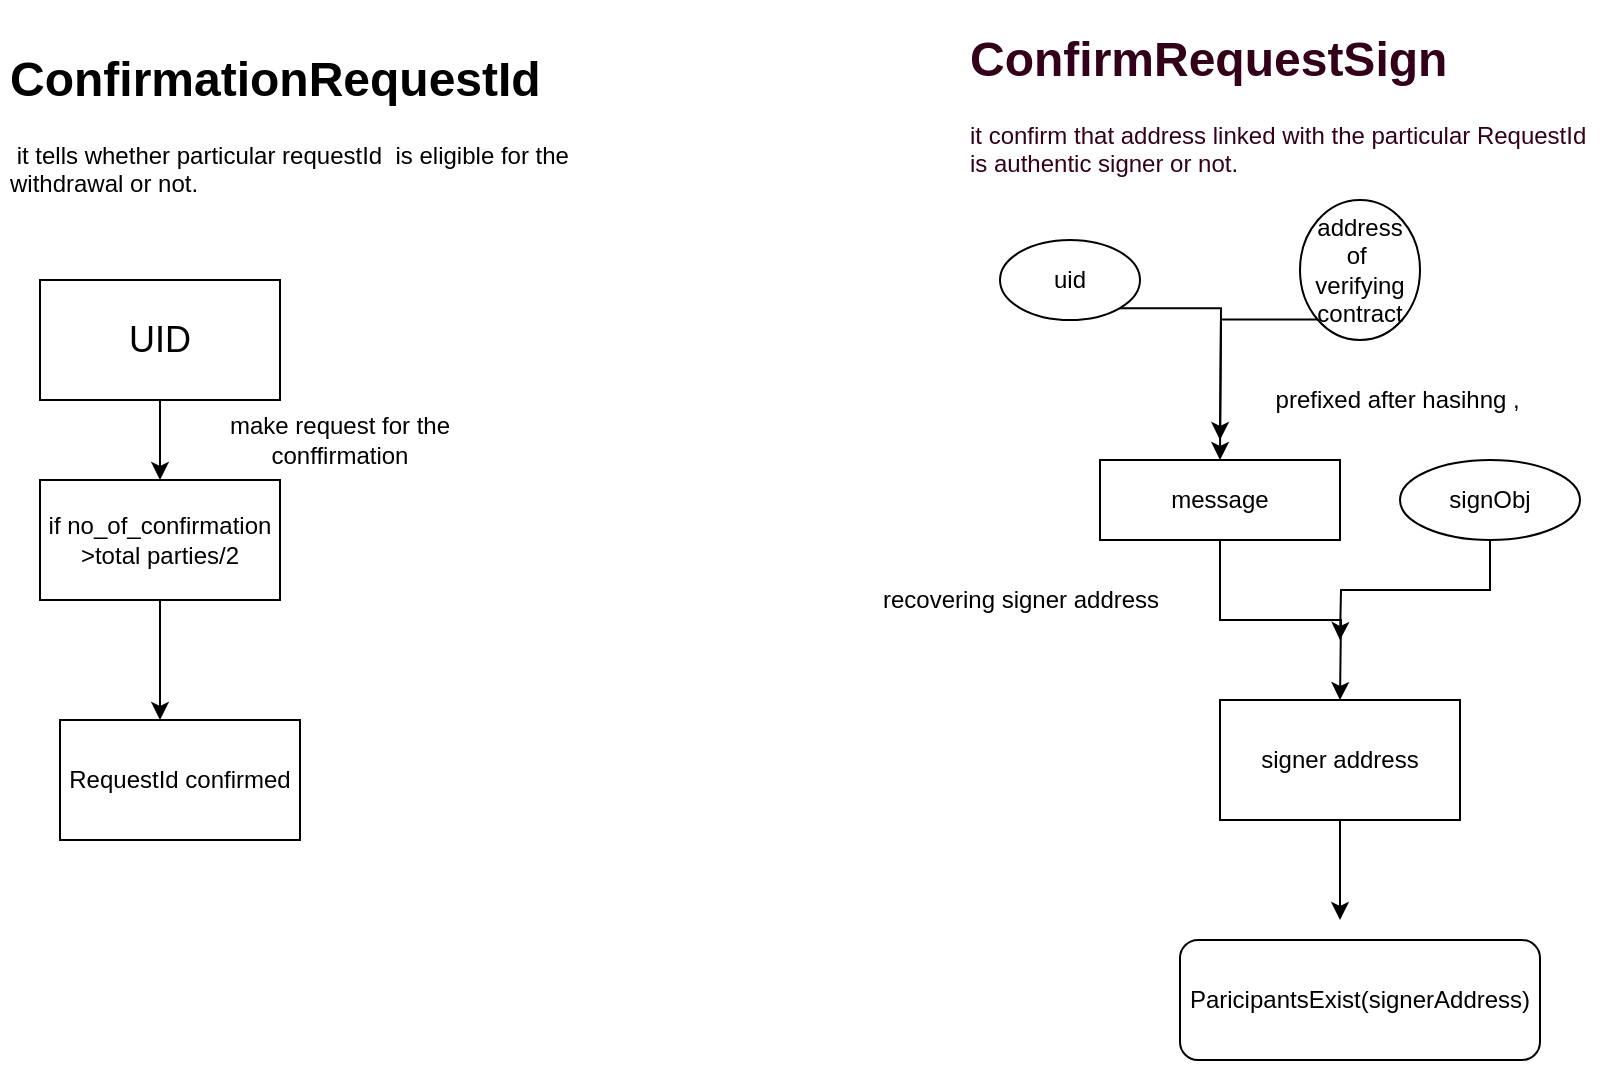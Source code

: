 <mxfile version="13.7.3" type="github">
  <diagram id="Wnkljl2RLjYRHgIXgYMI" name="Page-1">
    <mxGraphModel dx="868" dy="450" grid="1" gridSize="10" guides="1" tooltips="1" connect="1" arrows="1" fold="1" page="1" pageScale="1" pageWidth="827" pageHeight="1169" math="0" shadow="0">
      <root>
        <mxCell id="0" />
        <mxCell id="1" parent="0" />
        <mxCell id="WsqEyoBrwd8BU_Ynn5J1-3" value="&lt;h1&gt;ConfirmationRequestId&lt;/h1&gt;&lt;p&gt;&amp;nbsp;it tells whether particular requestId&amp;nbsp; is eligible for the withdrawal or not.&lt;/p&gt;" style="text;html=1;strokeColor=none;fillColor=none;spacing=5;spacingTop=-20;whiteSpace=wrap;overflow=hidden;rounded=0;" parent="1" vertex="1">
          <mxGeometry x="10" y="20" width="310" height="120" as="geometry" />
        </mxCell>
        <mxCell id="WsqEyoBrwd8BU_Ynn5J1-8" style="edgeStyle=orthogonalEdgeStyle;rounded=0;orthogonalLoop=1;jettySize=auto;html=1;exitX=0.5;exitY=1;exitDx=0;exitDy=0;" parent="1" source="WsqEyoBrwd8BU_Ynn5J1-4" edge="1">
          <mxGeometry relative="1" as="geometry">
            <mxPoint x="90" y="240" as="targetPoint" />
          </mxGeometry>
        </mxCell>
        <mxCell id="WsqEyoBrwd8BU_Ynn5J1-4" value="" style="rounded=0;whiteSpace=wrap;html=1;" parent="1" vertex="1">
          <mxGeometry x="30" y="140" width="120" height="60" as="geometry" />
        </mxCell>
        <mxCell id="WsqEyoBrwd8BU_Ynn5J1-5" value="&lt;font style=&quot;font-size: 18px&quot;&gt;UID&lt;/font&gt;" style="text;html=1;strokeColor=none;fillColor=none;align=center;verticalAlign=middle;whiteSpace=wrap;rounded=0;" parent="1" vertex="1">
          <mxGeometry x="70" y="160" width="40" height="20" as="geometry" />
        </mxCell>
        <mxCell id="WsqEyoBrwd8BU_Ynn5J1-16" style="edgeStyle=orthogonalEdgeStyle;rounded=0;orthogonalLoop=1;jettySize=auto;html=1;exitX=0.5;exitY=1;exitDx=0;exitDy=0;" parent="1" source="WsqEyoBrwd8BU_Ynn5J1-9" edge="1">
          <mxGeometry relative="1" as="geometry">
            <mxPoint x="90" y="360" as="targetPoint" />
          </mxGeometry>
        </mxCell>
        <mxCell id="WsqEyoBrwd8BU_Ynn5J1-9" value="if no_of_confirmation&lt;br&gt;&amp;gt;total parties/2" style="rounded=0;whiteSpace=wrap;html=1;" parent="1" vertex="1">
          <mxGeometry x="30" y="240" width="120" height="60" as="geometry" />
        </mxCell>
        <mxCell id="WsqEyoBrwd8BU_Ynn5J1-14" value="make request for the conffirmation" style="text;html=1;strokeColor=none;fillColor=none;align=center;verticalAlign=middle;whiteSpace=wrap;rounded=0;" parent="1" vertex="1">
          <mxGeometry x="120" y="210" width="120" height="20" as="geometry" />
        </mxCell>
        <mxCell id="WsqEyoBrwd8BU_Ynn5J1-17" value="RequestId confirmed" style="rounded=0;whiteSpace=wrap;html=1;" parent="1" vertex="1">
          <mxGeometry x="40" y="360" width="120" height="60" as="geometry" />
        </mxCell>
        <mxCell id="WsqEyoBrwd8BU_Ynn5J1-18" value="&lt;h1&gt;&lt;font color=&quot;#33001a&quot;&gt;ConfirmRequestSign&lt;/font&gt;&lt;/h1&gt;&lt;p&gt;&lt;font color=&quot;#33001a&quot;&gt;it confirm that address linked with the particular RequestId is authentic signer or not.&lt;/font&gt;&lt;/p&gt;" style="text;html=1;strokeColor=none;fillColor=none;spacing=5;spacingTop=-20;whiteSpace=wrap;overflow=hidden;rounded=0;" parent="1" vertex="1">
          <mxGeometry x="490" y="10" width="320" height="120" as="geometry" />
        </mxCell>
        <mxCell id="WsqEyoBrwd8BU_Ynn5J1-27" style="edgeStyle=orthogonalEdgeStyle;rounded=0;orthogonalLoop=1;jettySize=auto;html=1;exitX=1;exitY=1;exitDx=0;exitDy=0;" parent="1" source="WsqEyoBrwd8BU_Ynn5J1-20" edge="1">
          <mxGeometry relative="1" as="geometry">
            <mxPoint x="620" y="230" as="targetPoint" />
          </mxGeometry>
        </mxCell>
        <mxCell id="WsqEyoBrwd8BU_Ynn5J1-20" value="uid" style="ellipse;whiteSpace=wrap;html=1;" parent="1" vertex="1">
          <mxGeometry x="510" y="120" width="70" height="40" as="geometry" />
        </mxCell>
        <mxCell id="WsqEyoBrwd8BU_Ynn5J1-28" style="edgeStyle=orthogonalEdgeStyle;rounded=0;orthogonalLoop=1;jettySize=auto;html=1;exitX=0;exitY=1;exitDx=0;exitDy=0;" parent="1" source="WsqEyoBrwd8BU_Ynn5J1-21" edge="1">
          <mxGeometry relative="1" as="geometry">
            <mxPoint x="620" y="220" as="targetPoint" />
          </mxGeometry>
        </mxCell>
        <mxCell id="WsqEyoBrwd8BU_Ynn5J1-21" value="address of&amp;nbsp; verifying contract" style="ellipse;whiteSpace=wrap;html=1;" parent="1" vertex="1">
          <mxGeometry x="660" y="100" width="60" height="70" as="geometry" />
        </mxCell>
        <mxCell id="WsqEyoBrwd8BU_Ynn5J1-38" style="edgeStyle=orthogonalEdgeStyle;rounded=0;orthogonalLoop=1;jettySize=auto;html=1;exitX=0.5;exitY=1;exitDx=0;exitDy=0;" parent="1" source="WsqEyoBrwd8BU_Ynn5J1-22" edge="1">
          <mxGeometry relative="1" as="geometry">
            <mxPoint x="680" y="350" as="targetPoint" />
          </mxGeometry>
        </mxCell>
        <mxCell id="WsqEyoBrwd8BU_Ynn5J1-22" value="message" style="rounded=0;whiteSpace=wrap;html=1;" parent="1" vertex="1">
          <mxGeometry x="560" y="230" width="120" height="40" as="geometry" />
        </mxCell>
        <mxCell id="WsqEyoBrwd8BU_Ynn5J1-35" value="prefixed after hasihng ,&amp;nbsp;" style="text;html=1;align=center;verticalAlign=middle;resizable=0;points=[];autosize=1;" parent="1" vertex="1">
          <mxGeometry x="640" y="190" width="140" height="20" as="geometry" />
        </mxCell>
        <mxCell id="WsqEyoBrwd8BU_Ynn5J1-39" style="edgeStyle=orthogonalEdgeStyle;rounded=0;orthogonalLoop=1;jettySize=auto;html=1;exitX=0.5;exitY=1;exitDx=0;exitDy=0;" parent="1" source="WsqEyoBrwd8BU_Ynn5J1-37" edge="1">
          <mxGeometry relative="1" as="geometry">
            <mxPoint x="680" y="320" as="targetPoint" />
          </mxGeometry>
        </mxCell>
        <mxCell id="WsqEyoBrwd8BU_Ynn5J1-37" value="signObj" style="ellipse;whiteSpace=wrap;html=1;" parent="1" vertex="1">
          <mxGeometry x="710" y="230" width="90" height="40" as="geometry" />
        </mxCell>
        <mxCell id="WsqEyoBrwd8BU_Ynn5J1-43" style="edgeStyle=orthogonalEdgeStyle;rounded=0;orthogonalLoop=1;jettySize=auto;html=1;exitX=0.5;exitY=1;exitDx=0;exitDy=0;" parent="1" source="WsqEyoBrwd8BU_Ynn5J1-40" edge="1">
          <mxGeometry relative="1" as="geometry">
            <mxPoint x="680" y="460" as="targetPoint" />
          </mxGeometry>
        </mxCell>
        <mxCell id="WsqEyoBrwd8BU_Ynn5J1-40" value="signer address" style="rounded=0;whiteSpace=wrap;html=1;" parent="1" vertex="1">
          <mxGeometry x="620" y="350" width="120" height="60" as="geometry" />
        </mxCell>
        <mxCell id="WsqEyoBrwd8BU_Ynn5J1-42" value="recovering signer address&lt;br&gt;" style="text;html=1;align=center;verticalAlign=middle;resizable=0;points=[];autosize=1;" parent="1" vertex="1">
          <mxGeometry x="445" y="290" width="150" height="20" as="geometry" />
        </mxCell>
        <mxCell id="WsqEyoBrwd8BU_Ynn5J1-44" value="ParicipantsExist(signerAddress)" style="rounded=1;whiteSpace=wrap;html=1;" parent="1" vertex="1">
          <mxGeometry x="600" y="470" width="180" height="60" as="geometry" />
        </mxCell>
        <mxCell id="WsqEyoBrwd8BU_Ynn5J1-46" style="edgeStyle=orthogonalEdgeStyle;rounded=0;orthogonalLoop=1;jettySize=auto;html=1;exitX=0.5;exitY=1;exitDx=0;exitDy=0;" parent="1" source="WsqEyoBrwd8BU_Ynn5J1-44" target="WsqEyoBrwd8BU_Ynn5J1-44" edge="1">
          <mxGeometry relative="1" as="geometry" />
        </mxCell>
      </root>
    </mxGraphModel>
  </diagram>
</mxfile>
